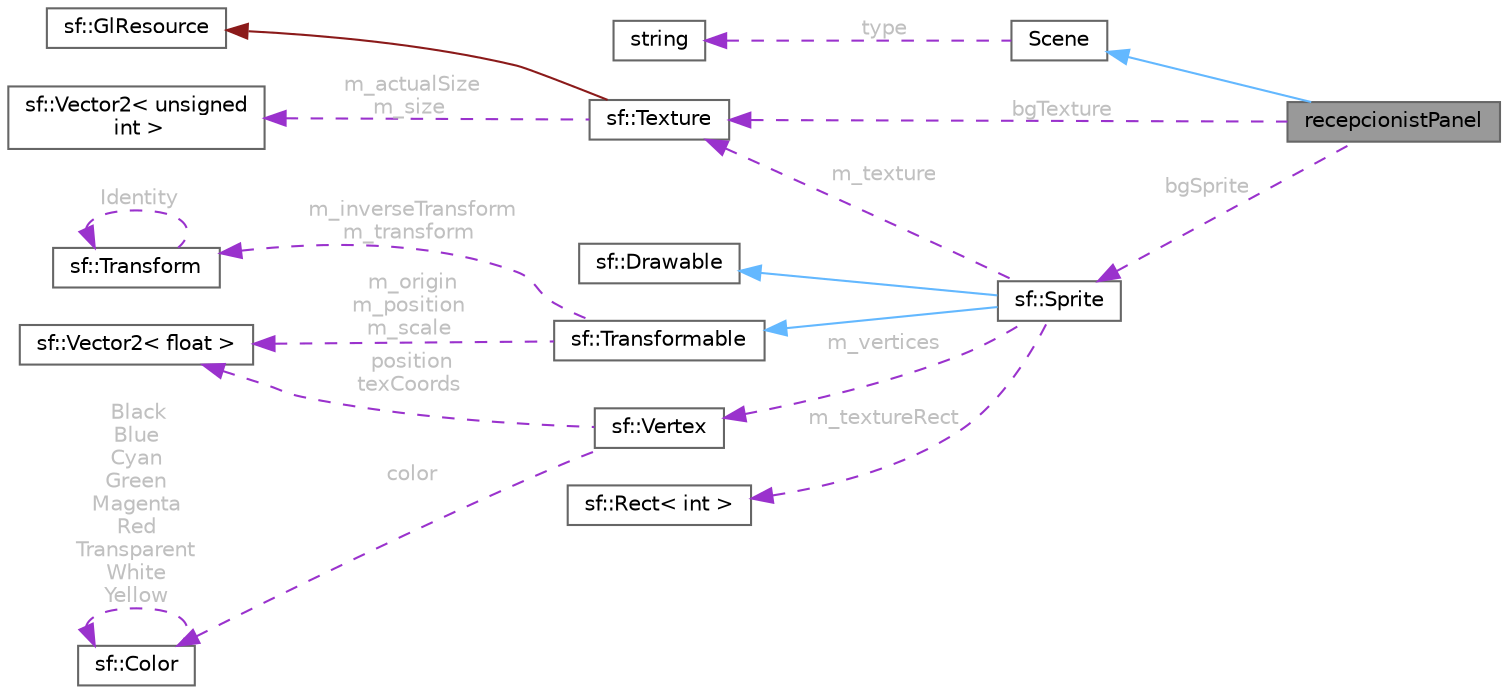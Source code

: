 digraph "recepcionistPanel"
{
 // INTERACTIVE_SVG=YES
 // LATEX_PDF_SIZE
  bgcolor="transparent";
  edge [fontname=Helvetica,fontsize=10,labelfontname=Helvetica,labelfontsize=10];
  node [fontname=Helvetica,fontsize=10,shape=box,height=0.2,width=0.4];
  rankdir="LR";
  Node1 [id="Node000001",label="recepcionistPanel",height=0.2,width=0.4,color="gray40", fillcolor="grey60", style="filled", fontcolor="black",tooltip=" "];
  Node2 -> Node1 [id="edge18_Node000001_Node000002",dir="back",color="steelblue1",style="solid",tooltip=" "];
  Node2 [id="Node000002",label="Scene",height=0.2,width=0.4,color="gray40", fillcolor="white", style="filled",URL="$a01593.html",tooltip=" "];
  Node3 -> Node2 [id="edge19_Node000002_Node000003",dir="back",color="darkorchid3",style="dashed",tooltip=" ",label=" type",fontcolor="grey" ];
  Node3 [id="Node000003",label="string",height=0.2,width=0.4,color="gray40", fillcolor="white", style="filled",tooltip=" "];
  Node4 -> Node1 [id="edge20_Node000001_Node000004",dir="back",color="darkorchid3",style="dashed",tooltip=" ",label=" bgTexture",fontcolor="grey" ];
  Node4 [id="Node000004",label="sf::Texture",height=0.2,width=0.4,color="gray40", fillcolor="white", style="filled",URL="$a01785.html",tooltip="Image living on the graphics card that can be used for drawing."];
  Node5 -> Node4 [id="edge21_Node000004_Node000005",dir="back",color="firebrick4",style="solid",tooltip=" "];
  Node5 [id="Node000005",label="sf::GlResource",height=0.2,width=0.4,color="gray40", fillcolor="white", style="filled",URL="$a02033.html",tooltip="Base class for classes that require an OpenGL context."];
  Node6 -> Node4 [id="edge22_Node000004_Node000006",dir="back",color="darkorchid3",style="dashed",tooltip=" ",label=" m_actualSize\nm_size",fontcolor="grey" ];
  Node6 [id="Node000006",label="sf::Vector2\< unsigned\l int \>",height=0.2,width=0.4,color="gray40", fillcolor="white", style="filled",URL="$a01953.html",tooltip=" "];
  Node7 -> Node1 [id="edge23_Node000001_Node000007",dir="back",color="darkorchid3",style="dashed",tooltip=" ",label=" bgSprite",fontcolor="grey" ];
  Node7 [id="Node000007",label="sf::Sprite",height=0.2,width=0.4,color="gray40", fillcolor="white", style="filled",URL="$a01777.html",tooltip="Drawable representation of a texture, with its own transformations, color, etc."];
  Node8 -> Node7 [id="edge24_Node000007_Node000008",dir="back",color="steelblue1",style="solid",tooltip=" "];
  Node8 [id="Node000008",label="sf::Drawable",height=0.2,width=0.4,color="gray40", fillcolor="white", style="filled",URL="$a01693.html",tooltip="Abstract base class for objects that can be drawn to a render target."];
  Node9 -> Node7 [id="edge25_Node000007_Node000009",dir="back",color="steelblue1",style="solid",tooltip=" "];
  Node9 [id="Node000009",label="sf::Transformable",height=0.2,width=0.4,color="gray40", fillcolor="white", style="filled",URL="$a01793.html",tooltip="Decomposed transform defined by a position, a rotation and a scale."];
  Node10 -> Node9 [id="edge26_Node000009_Node000010",dir="back",color="darkorchid3",style="dashed",tooltip=" ",label=" m_origin\nm_position\nm_scale",fontcolor="grey" ];
  Node10 [id="Node000010",label="sf::Vector2\< float \>",height=0.2,width=0.4,color="gray40", fillcolor="white", style="filled",URL="$a01953.html",tooltip=" "];
  Node11 -> Node9 [id="edge27_Node000009_Node000011",dir="back",color="darkorchid3",style="dashed",tooltip=" ",label=" m_inverseTransform\nm_transform",fontcolor="grey" ];
  Node11 [id="Node000011",label="sf::Transform",height=0.2,width=0.4,color="gray40", fillcolor="white", style="filled",URL="$a01789.html",tooltip="Define a 3x3 transform matrix."];
  Node11 -> Node11 [id="edge28_Node000011_Node000011",dir="back",color="darkorchid3",style="dashed",tooltip=" ",label=" Identity",fontcolor="grey" ];
  Node12 -> Node7 [id="edge29_Node000007_Node000012",dir="back",color="darkorchid3",style="dashed",tooltip=" ",label=" m_vertices",fontcolor="grey" ];
  Node12 [id="Node000012",label="sf::Vertex",height=0.2,width=0.4,color="gray40", fillcolor="white", style="filled",URL="$a01797.html",tooltip="Define a point with color and texture coordinates."];
  Node10 -> Node12 [id="edge30_Node000012_Node000010",dir="back",color="darkorchid3",style="dashed",tooltip=" ",label=" position\ntexCoords",fontcolor="grey" ];
  Node13 -> Node12 [id="edge31_Node000012_Node000013",dir="back",color="darkorchid3",style="dashed",tooltip=" ",label=" color",fontcolor="grey" ];
  Node13 [id="Node000013",label="sf::Color",height=0.2,width=0.4,color="gray40", fillcolor="white", style="filled",URL="$a01685.html",tooltip="Utility class for manipulating RGBA colors."];
  Node13 -> Node13 [id="edge32_Node000013_Node000013",dir="back",color="darkorchid3",style="dashed",tooltip=" ",label=" Black\nBlue\nCyan\nGreen\nMagenta\nRed\nTransparent\nWhite\nYellow",fontcolor="grey" ];
  Node4 -> Node7 [id="edge33_Node000007_Node000004",dir="back",color="darkorchid3",style="dashed",tooltip=" ",label=" m_texture",fontcolor="grey" ];
  Node14 -> Node7 [id="edge34_Node000007_Node000014",dir="back",color="darkorchid3",style="dashed",tooltip=" ",label=" m_textureRect",fontcolor="grey" ];
  Node14 [id="Node000014",label="sf::Rect\< int \>",height=0.2,width=0.4,color="gray40", fillcolor="white", style="filled",URL="$a01737.html",tooltip=" "];
}
